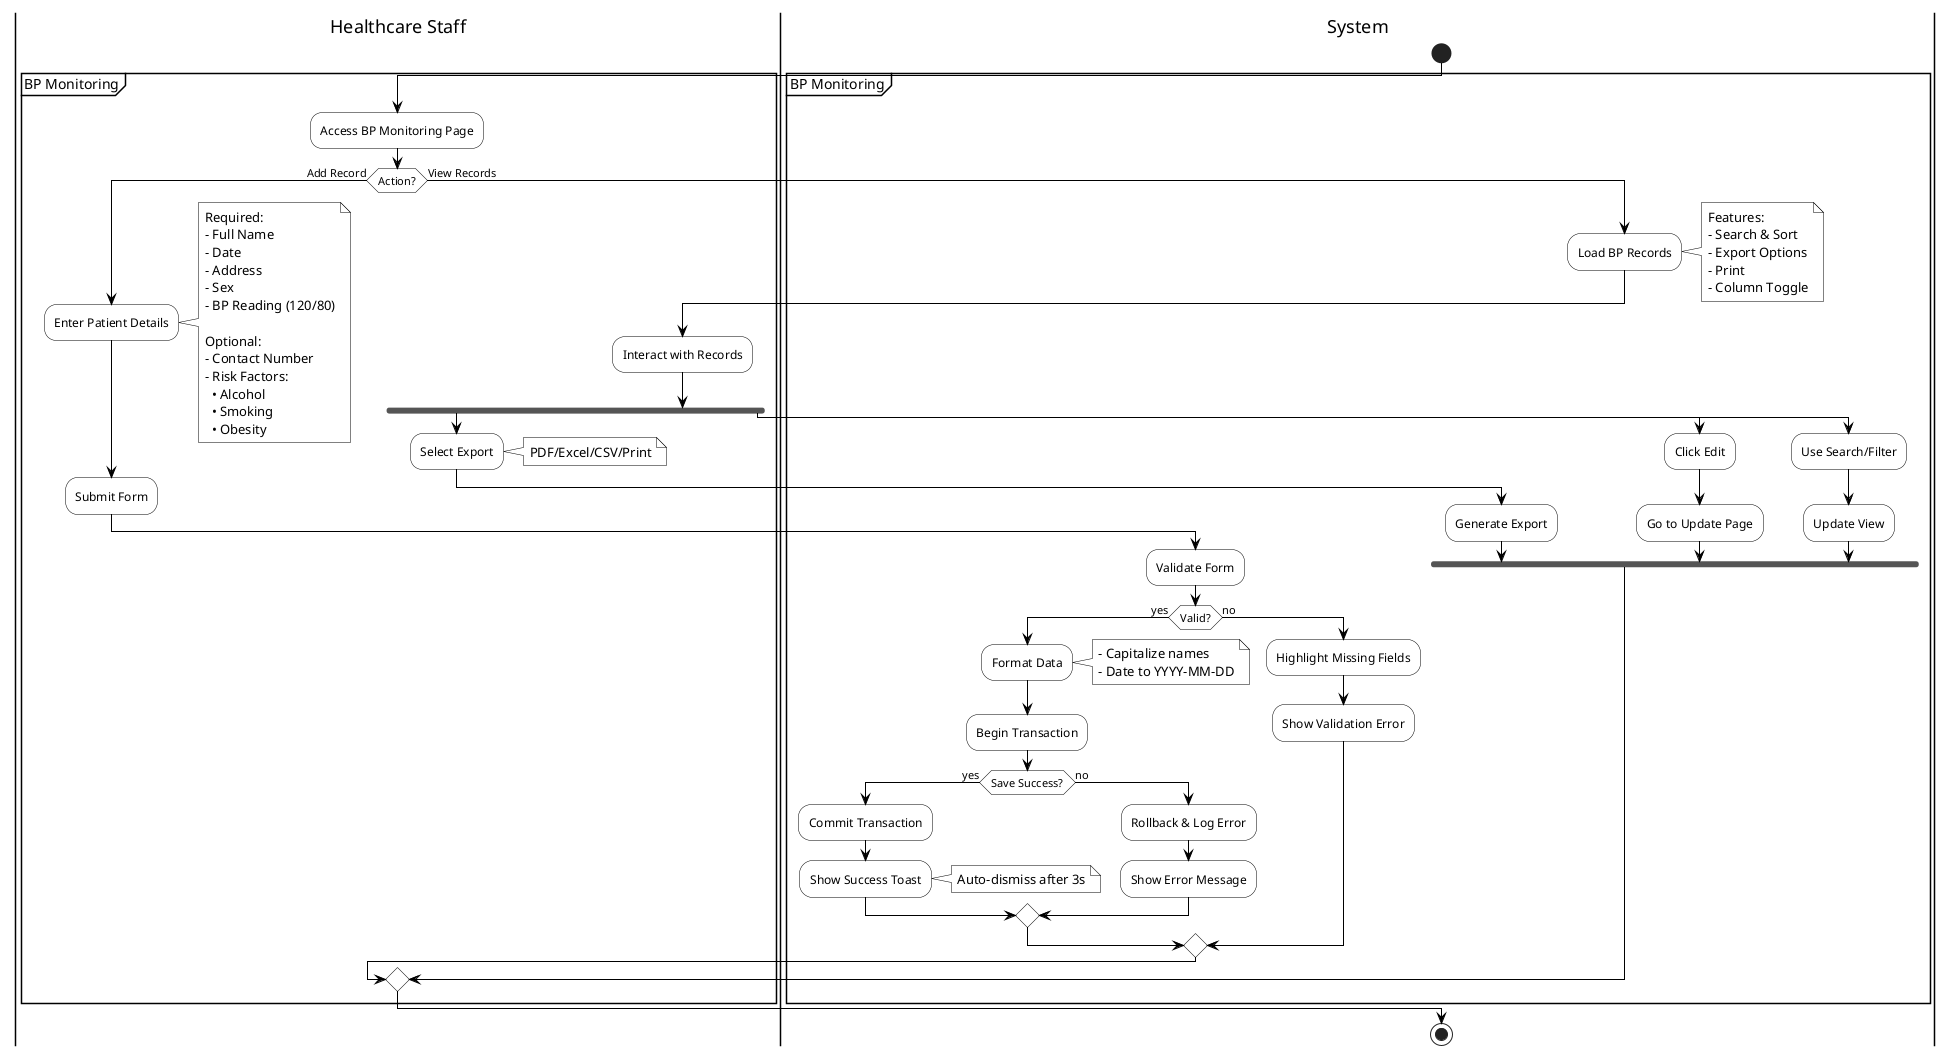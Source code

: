 @startuml BP Monitoring Activity
skinparam monochrome true
skinparam shadowing false
skinparam ActivityBackgroundColor white
skinparam ActivityBorderColor black
skinparam ArrowColor black
skinparam NoteBackgroundColor white
skinparam NoteBorderColor black

|Healthcare Staff|
|System|

start

partition "BP Monitoring" {
  |Healthcare Staff|
  :Access BP Monitoring Page;
  
  if (Action?) then (Add Record)
    :Enter Patient Details;
    note right
      Required:
      - Full Name
      - Date
      - Address
      - Sex
      - BP Reading (120/80)
      
      Optional:
      - Contact Number
      - Risk Factors:
        • Alcohol
        • Smoking
        • Obesity
    end note
    
    :Submit Form;
    
    |System|
    :Validate Form;
    
    if (Valid?) then (yes)
      :Format Data;
      note right
        - Capitalize names
        - Date to YYYY-MM-DD
      end note
      
      :Begin Transaction;
      
      if (Save Success?) then (yes)
        :Commit Transaction;
        :Show Success Toast;
        note right: Auto-dismiss after 3s
      else (no)
        :Rollback & Log Error;
        :Show Error Message;
      endif
      
    else (no)
      :Highlight Missing Fields;
      :Show Validation Error;
    endif
    
  else (View Records)
    |System|
    :Load BP Records;
    note right
      Features:
      - Search & Sort
      - Export Options
      - Print
      - Column Toggle
    end note
    
    |Healthcare Staff|
    :Interact with Records;
    
    fork
      :Select Export;
      note right: PDF/Excel/CSV/Print
      |System|
      :Generate Export;
    fork again
      :Click Edit;
      |System|
      :Go to Update Page;
    fork again
      :Use Search/Filter;
      |System|
      :Update View;
    end fork
  endif
}

stop

@enduml 